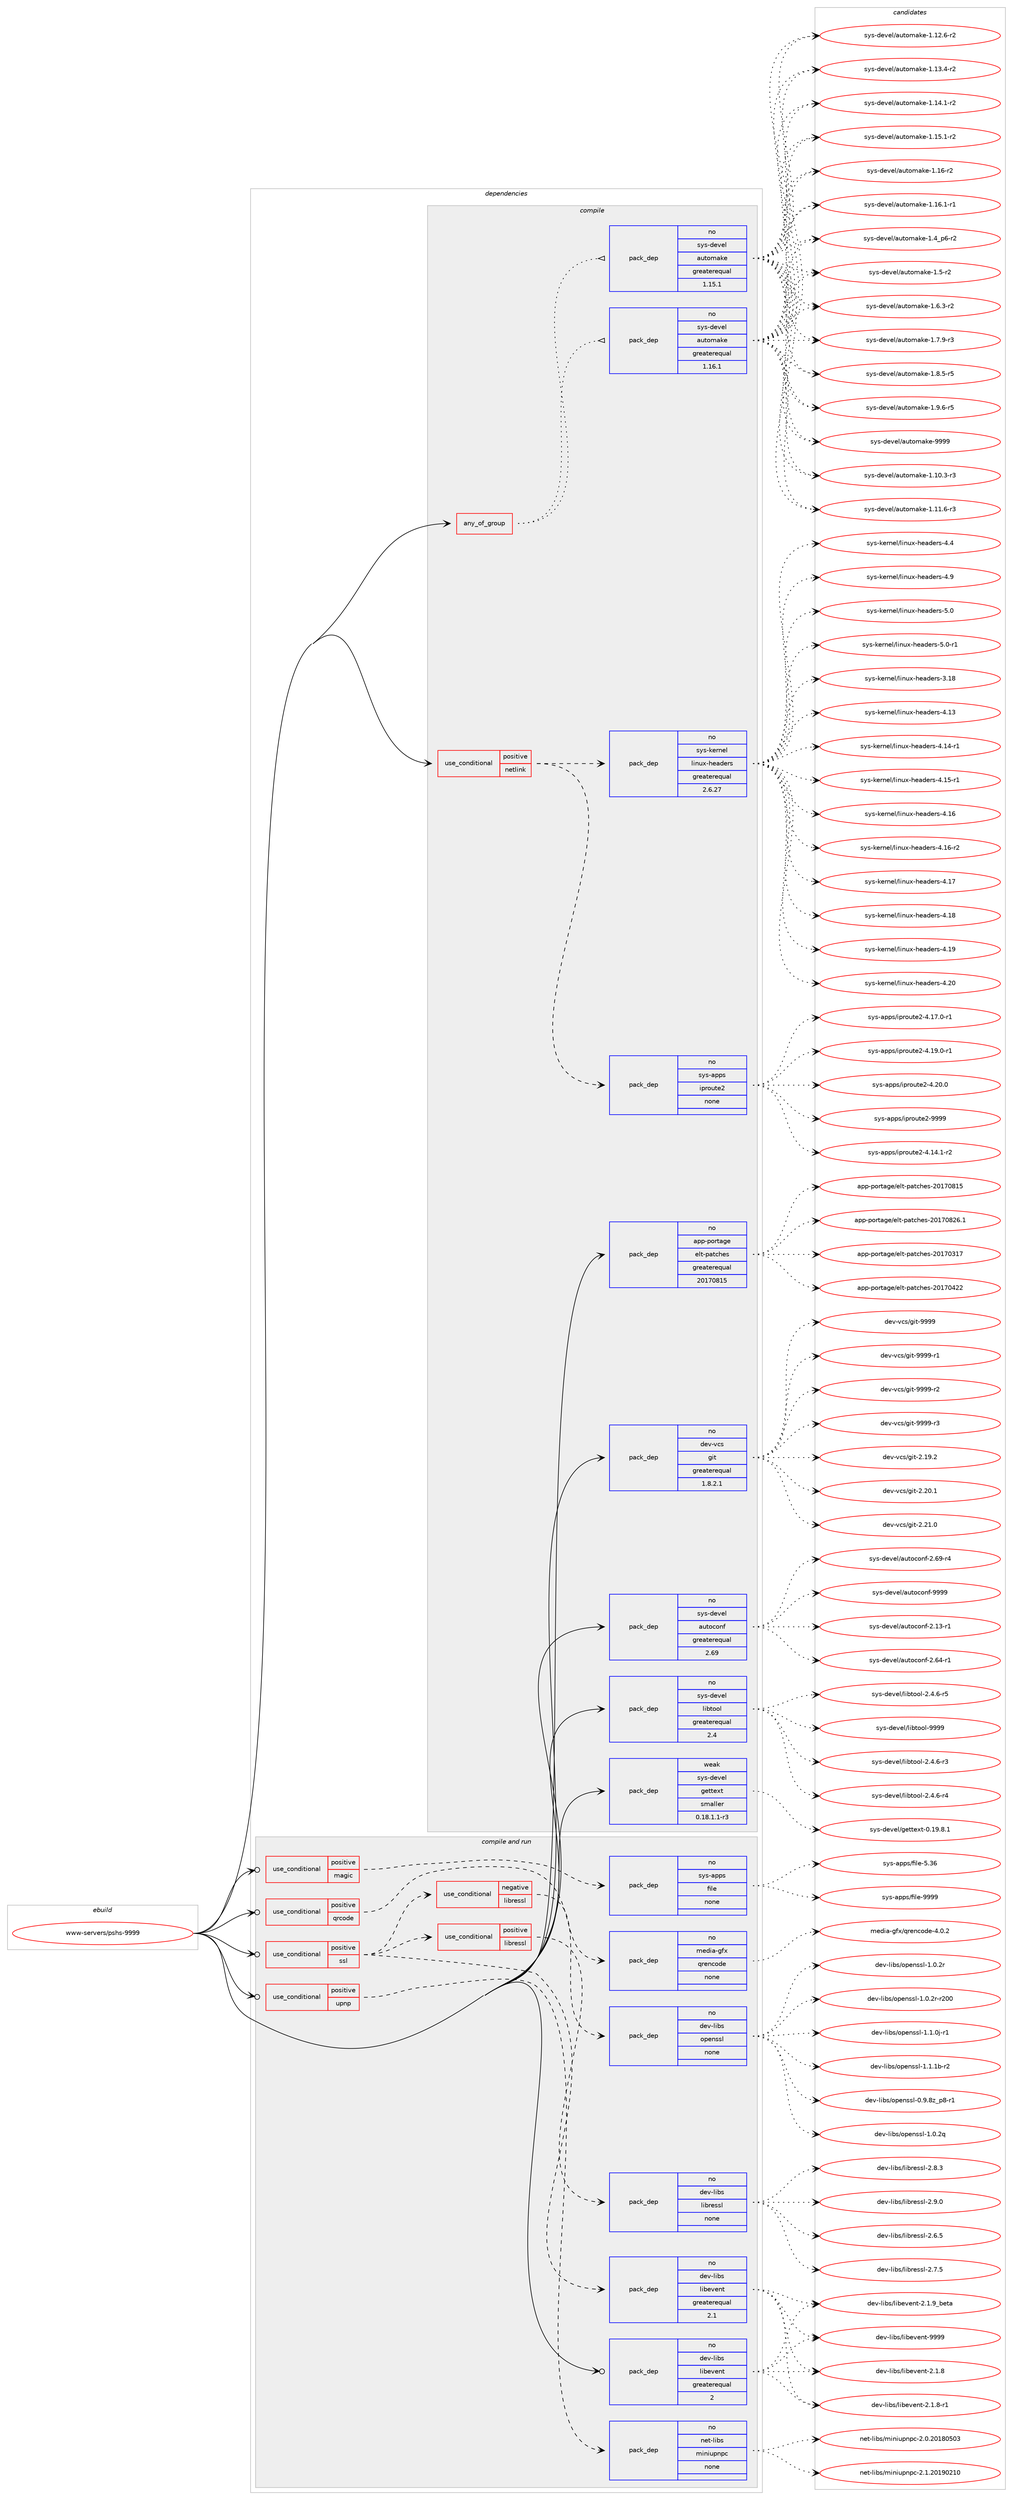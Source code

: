digraph prolog {

# *************
# Graph options
# *************

newrank=true;
concentrate=true;
compound=true;
graph [rankdir=LR,fontname=Helvetica,fontsize=10,ranksep=1.5];#, ranksep=2.5, nodesep=0.2];
edge  [arrowhead=vee];
node  [fontname=Helvetica,fontsize=10];

# **********
# The ebuild
# **********

subgraph cluster_leftcol {
color=gray;
rank=same;
label=<<i>ebuild</i>>;
id [label="www-servers/pshs-9999", color=red, width=4, href="../www-servers/pshs-9999.svg"];
}

# ****************
# The dependencies
# ****************

subgraph cluster_midcol {
color=gray;
label=<<i>dependencies</i>>;
subgraph cluster_compile {
fillcolor="#eeeeee";
style=filled;
label=<<i>compile</i>>;
subgraph any28301 {
dependency1751846 [label=<<TABLE BORDER="0" CELLBORDER="1" CELLSPACING="0" CELLPADDING="4"><TR><TD CELLPADDING="10">any_of_group</TD></TR></TABLE>>, shape=none, color=red];subgraph pack1257781 {
dependency1751847 [label=<<TABLE BORDER="0" CELLBORDER="1" CELLSPACING="0" CELLPADDING="4" WIDTH="220"><TR><TD ROWSPAN="6" CELLPADDING="30">pack_dep</TD></TR><TR><TD WIDTH="110">no</TD></TR><TR><TD>sys-devel</TD></TR><TR><TD>automake</TD></TR><TR><TD>greaterequal</TD></TR><TR><TD>1.16.1</TD></TR></TABLE>>, shape=none, color=blue];
}
dependency1751846:e -> dependency1751847:w [weight=20,style="dotted",arrowhead="oinv"];
subgraph pack1257782 {
dependency1751848 [label=<<TABLE BORDER="0" CELLBORDER="1" CELLSPACING="0" CELLPADDING="4" WIDTH="220"><TR><TD ROWSPAN="6" CELLPADDING="30">pack_dep</TD></TR><TR><TD WIDTH="110">no</TD></TR><TR><TD>sys-devel</TD></TR><TR><TD>automake</TD></TR><TR><TD>greaterequal</TD></TR><TR><TD>1.15.1</TD></TR></TABLE>>, shape=none, color=blue];
}
dependency1751846:e -> dependency1751848:w [weight=20,style="dotted",arrowhead="oinv"];
}
id:e -> dependency1751846:w [weight=20,style="solid",arrowhead="vee"];
subgraph cond464769 {
dependency1751849 [label=<<TABLE BORDER="0" CELLBORDER="1" CELLSPACING="0" CELLPADDING="4"><TR><TD ROWSPAN="3" CELLPADDING="10">use_conditional</TD></TR><TR><TD>positive</TD></TR><TR><TD>netlink</TD></TR></TABLE>>, shape=none, color=red];
subgraph pack1257783 {
dependency1751850 [label=<<TABLE BORDER="0" CELLBORDER="1" CELLSPACING="0" CELLPADDING="4" WIDTH="220"><TR><TD ROWSPAN="6" CELLPADDING="30">pack_dep</TD></TR><TR><TD WIDTH="110">no</TD></TR><TR><TD>sys-apps</TD></TR><TR><TD>iproute2</TD></TR><TR><TD>none</TD></TR><TR><TD></TD></TR></TABLE>>, shape=none, color=blue];
}
dependency1751849:e -> dependency1751850:w [weight=20,style="dashed",arrowhead="vee"];
subgraph pack1257784 {
dependency1751851 [label=<<TABLE BORDER="0" CELLBORDER="1" CELLSPACING="0" CELLPADDING="4" WIDTH="220"><TR><TD ROWSPAN="6" CELLPADDING="30">pack_dep</TD></TR><TR><TD WIDTH="110">no</TD></TR><TR><TD>sys-kernel</TD></TR><TR><TD>linux-headers</TD></TR><TR><TD>greaterequal</TD></TR><TR><TD>2.6.27</TD></TR></TABLE>>, shape=none, color=blue];
}
dependency1751849:e -> dependency1751851:w [weight=20,style="dashed",arrowhead="vee"];
}
id:e -> dependency1751849:w [weight=20,style="solid",arrowhead="vee"];
subgraph pack1257785 {
dependency1751852 [label=<<TABLE BORDER="0" CELLBORDER="1" CELLSPACING="0" CELLPADDING="4" WIDTH="220"><TR><TD ROWSPAN="6" CELLPADDING="30">pack_dep</TD></TR><TR><TD WIDTH="110">no</TD></TR><TR><TD>app-portage</TD></TR><TR><TD>elt-patches</TD></TR><TR><TD>greaterequal</TD></TR><TR><TD>20170815</TD></TR></TABLE>>, shape=none, color=blue];
}
id:e -> dependency1751852:w [weight=20,style="solid",arrowhead="vee"];
subgraph pack1257786 {
dependency1751853 [label=<<TABLE BORDER="0" CELLBORDER="1" CELLSPACING="0" CELLPADDING="4" WIDTH="220"><TR><TD ROWSPAN="6" CELLPADDING="30">pack_dep</TD></TR><TR><TD WIDTH="110">no</TD></TR><TR><TD>dev-vcs</TD></TR><TR><TD>git</TD></TR><TR><TD>greaterequal</TD></TR><TR><TD>1.8.2.1</TD></TR></TABLE>>, shape=none, color=blue];
}
id:e -> dependency1751853:w [weight=20,style="solid",arrowhead="vee"];
subgraph pack1257787 {
dependency1751854 [label=<<TABLE BORDER="0" CELLBORDER="1" CELLSPACING="0" CELLPADDING="4" WIDTH="220"><TR><TD ROWSPAN="6" CELLPADDING="30">pack_dep</TD></TR><TR><TD WIDTH="110">no</TD></TR><TR><TD>sys-devel</TD></TR><TR><TD>autoconf</TD></TR><TR><TD>greaterequal</TD></TR><TR><TD>2.69</TD></TR></TABLE>>, shape=none, color=blue];
}
id:e -> dependency1751854:w [weight=20,style="solid",arrowhead="vee"];
subgraph pack1257788 {
dependency1751855 [label=<<TABLE BORDER="0" CELLBORDER="1" CELLSPACING="0" CELLPADDING="4" WIDTH="220"><TR><TD ROWSPAN="6" CELLPADDING="30">pack_dep</TD></TR><TR><TD WIDTH="110">no</TD></TR><TR><TD>sys-devel</TD></TR><TR><TD>libtool</TD></TR><TR><TD>greaterequal</TD></TR><TR><TD>2.4</TD></TR></TABLE>>, shape=none, color=blue];
}
id:e -> dependency1751855:w [weight=20,style="solid",arrowhead="vee"];
subgraph pack1257789 {
dependency1751856 [label=<<TABLE BORDER="0" CELLBORDER="1" CELLSPACING="0" CELLPADDING="4" WIDTH="220"><TR><TD ROWSPAN="6" CELLPADDING="30">pack_dep</TD></TR><TR><TD WIDTH="110">weak</TD></TR><TR><TD>sys-devel</TD></TR><TR><TD>gettext</TD></TR><TR><TD>smaller</TD></TR><TR><TD>0.18.1.1-r3</TD></TR></TABLE>>, shape=none, color=blue];
}
id:e -> dependency1751856:w [weight=20,style="solid",arrowhead="vee"];
}
subgraph cluster_compileandrun {
fillcolor="#eeeeee";
style=filled;
label=<<i>compile and run</i>>;
subgraph cond464770 {
dependency1751857 [label=<<TABLE BORDER="0" CELLBORDER="1" CELLSPACING="0" CELLPADDING="4"><TR><TD ROWSPAN="3" CELLPADDING="10">use_conditional</TD></TR><TR><TD>positive</TD></TR><TR><TD>magic</TD></TR></TABLE>>, shape=none, color=red];
subgraph pack1257790 {
dependency1751858 [label=<<TABLE BORDER="0" CELLBORDER="1" CELLSPACING="0" CELLPADDING="4" WIDTH="220"><TR><TD ROWSPAN="6" CELLPADDING="30">pack_dep</TD></TR><TR><TD WIDTH="110">no</TD></TR><TR><TD>sys-apps</TD></TR><TR><TD>file</TD></TR><TR><TD>none</TD></TR><TR><TD></TD></TR></TABLE>>, shape=none, color=blue];
}
dependency1751857:e -> dependency1751858:w [weight=20,style="dashed",arrowhead="vee"];
}
id:e -> dependency1751857:w [weight=20,style="solid",arrowhead="odotvee"];
subgraph cond464771 {
dependency1751859 [label=<<TABLE BORDER="0" CELLBORDER="1" CELLSPACING="0" CELLPADDING="4"><TR><TD ROWSPAN="3" CELLPADDING="10">use_conditional</TD></TR><TR><TD>positive</TD></TR><TR><TD>qrcode</TD></TR></TABLE>>, shape=none, color=red];
subgraph pack1257791 {
dependency1751860 [label=<<TABLE BORDER="0" CELLBORDER="1" CELLSPACING="0" CELLPADDING="4" WIDTH="220"><TR><TD ROWSPAN="6" CELLPADDING="30">pack_dep</TD></TR><TR><TD WIDTH="110">no</TD></TR><TR><TD>media-gfx</TD></TR><TR><TD>qrencode</TD></TR><TR><TD>none</TD></TR><TR><TD></TD></TR></TABLE>>, shape=none, color=blue];
}
dependency1751859:e -> dependency1751860:w [weight=20,style="dashed",arrowhead="vee"];
}
id:e -> dependency1751859:w [weight=20,style="solid",arrowhead="odotvee"];
subgraph cond464772 {
dependency1751861 [label=<<TABLE BORDER="0" CELLBORDER="1" CELLSPACING="0" CELLPADDING="4"><TR><TD ROWSPAN="3" CELLPADDING="10">use_conditional</TD></TR><TR><TD>positive</TD></TR><TR><TD>ssl</TD></TR></TABLE>>, shape=none, color=red];
subgraph pack1257792 {
dependency1751862 [label=<<TABLE BORDER="0" CELLBORDER="1" CELLSPACING="0" CELLPADDING="4" WIDTH="220"><TR><TD ROWSPAN="6" CELLPADDING="30">pack_dep</TD></TR><TR><TD WIDTH="110">no</TD></TR><TR><TD>dev-libs</TD></TR><TR><TD>libevent</TD></TR><TR><TD>greaterequal</TD></TR><TR><TD>2.1</TD></TR></TABLE>>, shape=none, color=blue];
}
dependency1751861:e -> dependency1751862:w [weight=20,style="dashed",arrowhead="vee"];
subgraph cond464773 {
dependency1751863 [label=<<TABLE BORDER="0" CELLBORDER="1" CELLSPACING="0" CELLPADDING="4"><TR><TD ROWSPAN="3" CELLPADDING="10">use_conditional</TD></TR><TR><TD>negative</TD></TR><TR><TD>libressl</TD></TR></TABLE>>, shape=none, color=red];
subgraph pack1257793 {
dependency1751864 [label=<<TABLE BORDER="0" CELLBORDER="1" CELLSPACING="0" CELLPADDING="4" WIDTH="220"><TR><TD ROWSPAN="6" CELLPADDING="30">pack_dep</TD></TR><TR><TD WIDTH="110">no</TD></TR><TR><TD>dev-libs</TD></TR><TR><TD>openssl</TD></TR><TR><TD>none</TD></TR><TR><TD></TD></TR></TABLE>>, shape=none, color=blue];
}
dependency1751863:e -> dependency1751864:w [weight=20,style="dashed",arrowhead="vee"];
}
dependency1751861:e -> dependency1751863:w [weight=20,style="dashed",arrowhead="vee"];
subgraph cond464774 {
dependency1751865 [label=<<TABLE BORDER="0" CELLBORDER="1" CELLSPACING="0" CELLPADDING="4"><TR><TD ROWSPAN="3" CELLPADDING="10">use_conditional</TD></TR><TR><TD>positive</TD></TR><TR><TD>libressl</TD></TR></TABLE>>, shape=none, color=red];
subgraph pack1257794 {
dependency1751866 [label=<<TABLE BORDER="0" CELLBORDER="1" CELLSPACING="0" CELLPADDING="4" WIDTH="220"><TR><TD ROWSPAN="6" CELLPADDING="30">pack_dep</TD></TR><TR><TD WIDTH="110">no</TD></TR><TR><TD>dev-libs</TD></TR><TR><TD>libressl</TD></TR><TR><TD>none</TD></TR><TR><TD></TD></TR></TABLE>>, shape=none, color=blue];
}
dependency1751865:e -> dependency1751866:w [weight=20,style="dashed",arrowhead="vee"];
}
dependency1751861:e -> dependency1751865:w [weight=20,style="dashed",arrowhead="vee"];
}
id:e -> dependency1751861:w [weight=20,style="solid",arrowhead="odotvee"];
subgraph cond464775 {
dependency1751867 [label=<<TABLE BORDER="0" CELLBORDER="1" CELLSPACING="0" CELLPADDING="4"><TR><TD ROWSPAN="3" CELLPADDING="10">use_conditional</TD></TR><TR><TD>positive</TD></TR><TR><TD>upnp</TD></TR></TABLE>>, shape=none, color=red];
subgraph pack1257795 {
dependency1751868 [label=<<TABLE BORDER="0" CELLBORDER="1" CELLSPACING="0" CELLPADDING="4" WIDTH="220"><TR><TD ROWSPAN="6" CELLPADDING="30">pack_dep</TD></TR><TR><TD WIDTH="110">no</TD></TR><TR><TD>net-libs</TD></TR><TR><TD>miniupnpc</TD></TR><TR><TD>none</TD></TR><TR><TD></TD></TR></TABLE>>, shape=none, color=blue];
}
dependency1751867:e -> dependency1751868:w [weight=20,style="dashed",arrowhead="vee"];
}
id:e -> dependency1751867:w [weight=20,style="solid",arrowhead="odotvee"];
subgraph pack1257796 {
dependency1751869 [label=<<TABLE BORDER="0" CELLBORDER="1" CELLSPACING="0" CELLPADDING="4" WIDTH="220"><TR><TD ROWSPAN="6" CELLPADDING="30">pack_dep</TD></TR><TR><TD WIDTH="110">no</TD></TR><TR><TD>dev-libs</TD></TR><TR><TD>libevent</TD></TR><TR><TD>greaterequal</TD></TR><TR><TD>2</TD></TR></TABLE>>, shape=none, color=blue];
}
id:e -> dependency1751869:w [weight=20,style="solid",arrowhead="odotvee"];
}
subgraph cluster_run {
fillcolor="#eeeeee";
style=filled;
label=<<i>run</i>>;
}
}

# **************
# The candidates
# **************

subgraph cluster_choices {
rank=same;
color=gray;
label=<<i>candidates</i>>;

subgraph choice1257781 {
color=black;
nodesep=1;
choice11512111545100101118101108479711711611110997107101454946494846514511451 [label="sys-devel/automake-1.10.3-r3", color=red, width=4,href="../sys-devel/automake-1.10.3-r3.svg"];
choice11512111545100101118101108479711711611110997107101454946494946544511451 [label="sys-devel/automake-1.11.6-r3", color=red, width=4,href="../sys-devel/automake-1.11.6-r3.svg"];
choice11512111545100101118101108479711711611110997107101454946495046544511450 [label="sys-devel/automake-1.12.6-r2", color=red, width=4,href="../sys-devel/automake-1.12.6-r2.svg"];
choice11512111545100101118101108479711711611110997107101454946495146524511450 [label="sys-devel/automake-1.13.4-r2", color=red, width=4,href="../sys-devel/automake-1.13.4-r2.svg"];
choice11512111545100101118101108479711711611110997107101454946495246494511450 [label="sys-devel/automake-1.14.1-r2", color=red, width=4,href="../sys-devel/automake-1.14.1-r2.svg"];
choice11512111545100101118101108479711711611110997107101454946495346494511450 [label="sys-devel/automake-1.15.1-r2", color=red, width=4,href="../sys-devel/automake-1.15.1-r2.svg"];
choice1151211154510010111810110847971171161111099710710145494649544511450 [label="sys-devel/automake-1.16-r2", color=red, width=4,href="../sys-devel/automake-1.16-r2.svg"];
choice11512111545100101118101108479711711611110997107101454946495446494511449 [label="sys-devel/automake-1.16.1-r1", color=red, width=4,href="../sys-devel/automake-1.16.1-r1.svg"];
choice115121115451001011181011084797117116111109971071014549465295112544511450 [label="sys-devel/automake-1.4_p6-r2", color=red, width=4,href="../sys-devel/automake-1.4_p6-r2.svg"];
choice11512111545100101118101108479711711611110997107101454946534511450 [label="sys-devel/automake-1.5-r2", color=red, width=4,href="../sys-devel/automake-1.5-r2.svg"];
choice115121115451001011181011084797117116111109971071014549465446514511450 [label="sys-devel/automake-1.6.3-r2", color=red, width=4,href="../sys-devel/automake-1.6.3-r2.svg"];
choice115121115451001011181011084797117116111109971071014549465546574511451 [label="sys-devel/automake-1.7.9-r3", color=red, width=4,href="../sys-devel/automake-1.7.9-r3.svg"];
choice115121115451001011181011084797117116111109971071014549465646534511453 [label="sys-devel/automake-1.8.5-r5", color=red, width=4,href="../sys-devel/automake-1.8.5-r5.svg"];
choice115121115451001011181011084797117116111109971071014549465746544511453 [label="sys-devel/automake-1.9.6-r5", color=red, width=4,href="../sys-devel/automake-1.9.6-r5.svg"];
choice115121115451001011181011084797117116111109971071014557575757 [label="sys-devel/automake-9999", color=red, width=4,href="../sys-devel/automake-9999.svg"];
dependency1751847:e -> choice11512111545100101118101108479711711611110997107101454946494846514511451:w [style=dotted,weight="100"];
dependency1751847:e -> choice11512111545100101118101108479711711611110997107101454946494946544511451:w [style=dotted,weight="100"];
dependency1751847:e -> choice11512111545100101118101108479711711611110997107101454946495046544511450:w [style=dotted,weight="100"];
dependency1751847:e -> choice11512111545100101118101108479711711611110997107101454946495146524511450:w [style=dotted,weight="100"];
dependency1751847:e -> choice11512111545100101118101108479711711611110997107101454946495246494511450:w [style=dotted,weight="100"];
dependency1751847:e -> choice11512111545100101118101108479711711611110997107101454946495346494511450:w [style=dotted,weight="100"];
dependency1751847:e -> choice1151211154510010111810110847971171161111099710710145494649544511450:w [style=dotted,weight="100"];
dependency1751847:e -> choice11512111545100101118101108479711711611110997107101454946495446494511449:w [style=dotted,weight="100"];
dependency1751847:e -> choice115121115451001011181011084797117116111109971071014549465295112544511450:w [style=dotted,weight="100"];
dependency1751847:e -> choice11512111545100101118101108479711711611110997107101454946534511450:w [style=dotted,weight="100"];
dependency1751847:e -> choice115121115451001011181011084797117116111109971071014549465446514511450:w [style=dotted,weight="100"];
dependency1751847:e -> choice115121115451001011181011084797117116111109971071014549465546574511451:w [style=dotted,weight="100"];
dependency1751847:e -> choice115121115451001011181011084797117116111109971071014549465646534511453:w [style=dotted,weight="100"];
dependency1751847:e -> choice115121115451001011181011084797117116111109971071014549465746544511453:w [style=dotted,weight="100"];
dependency1751847:e -> choice115121115451001011181011084797117116111109971071014557575757:w [style=dotted,weight="100"];
}
subgraph choice1257782 {
color=black;
nodesep=1;
choice11512111545100101118101108479711711611110997107101454946494846514511451 [label="sys-devel/automake-1.10.3-r3", color=red, width=4,href="../sys-devel/automake-1.10.3-r3.svg"];
choice11512111545100101118101108479711711611110997107101454946494946544511451 [label="sys-devel/automake-1.11.6-r3", color=red, width=4,href="../sys-devel/automake-1.11.6-r3.svg"];
choice11512111545100101118101108479711711611110997107101454946495046544511450 [label="sys-devel/automake-1.12.6-r2", color=red, width=4,href="../sys-devel/automake-1.12.6-r2.svg"];
choice11512111545100101118101108479711711611110997107101454946495146524511450 [label="sys-devel/automake-1.13.4-r2", color=red, width=4,href="../sys-devel/automake-1.13.4-r2.svg"];
choice11512111545100101118101108479711711611110997107101454946495246494511450 [label="sys-devel/automake-1.14.1-r2", color=red, width=4,href="../sys-devel/automake-1.14.1-r2.svg"];
choice11512111545100101118101108479711711611110997107101454946495346494511450 [label="sys-devel/automake-1.15.1-r2", color=red, width=4,href="../sys-devel/automake-1.15.1-r2.svg"];
choice1151211154510010111810110847971171161111099710710145494649544511450 [label="sys-devel/automake-1.16-r2", color=red, width=4,href="../sys-devel/automake-1.16-r2.svg"];
choice11512111545100101118101108479711711611110997107101454946495446494511449 [label="sys-devel/automake-1.16.1-r1", color=red, width=4,href="../sys-devel/automake-1.16.1-r1.svg"];
choice115121115451001011181011084797117116111109971071014549465295112544511450 [label="sys-devel/automake-1.4_p6-r2", color=red, width=4,href="../sys-devel/automake-1.4_p6-r2.svg"];
choice11512111545100101118101108479711711611110997107101454946534511450 [label="sys-devel/automake-1.5-r2", color=red, width=4,href="../sys-devel/automake-1.5-r2.svg"];
choice115121115451001011181011084797117116111109971071014549465446514511450 [label="sys-devel/automake-1.6.3-r2", color=red, width=4,href="../sys-devel/automake-1.6.3-r2.svg"];
choice115121115451001011181011084797117116111109971071014549465546574511451 [label="sys-devel/automake-1.7.9-r3", color=red, width=4,href="../sys-devel/automake-1.7.9-r3.svg"];
choice115121115451001011181011084797117116111109971071014549465646534511453 [label="sys-devel/automake-1.8.5-r5", color=red, width=4,href="../sys-devel/automake-1.8.5-r5.svg"];
choice115121115451001011181011084797117116111109971071014549465746544511453 [label="sys-devel/automake-1.9.6-r5", color=red, width=4,href="../sys-devel/automake-1.9.6-r5.svg"];
choice115121115451001011181011084797117116111109971071014557575757 [label="sys-devel/automake-9999", color=red, width=4,href="../sys-devel/automake-9999.svg"];
dependency1751848:e -> choice11512111545100101118101108479711711611110997107101454946494846514511451:w [style=dotted,weight="100"];
dependency1751848:e -> choice11512111545100101118101108479711711611110997107101454946494946544511451:w [style=dotted,weight="100"];
dependency1751848:e -> choice11512111545100101118101108479711711611110997107101454946495046544511450:w [style=dotted,weight="100"];
dependency1751848:e -> choice11512111545100101118101108479711711611110997107101454946495146524511450:w [style=dotted,weight="100"];
dependency1751848:e -> choice11512111545100101118101108479711711611110997107101454946495246494511450:w [style=dotted,weight="100"];
dependency1751848:e -> choice11512111545100101118101108479711711611110997107101454946495346494511450:w [style=dotted,weight="100"];
dependency1751848:e -> choice1151211154510010111810110847971171161111099710710145494649544511450:w [style=dotted,weight="100"];
dependency1751848:e -> choice11512111545100101118101108479711711611110997107101454946495446494511449:w [style=dotted,weight="100"];
dependency1751848:e -> choice115121115451001011181011084797117116111109971071014549465295112544511450:w [style=dotted,weight="100"];
dependency1751848:e -> choice11512111545100101118101108479711711611110997107101454946534511450:w [style=dotted,weight="100"];
dependency1751848:e -> choice115121115451001011181011084797117116111109971071014549465446514511450:w [style=dotted,weight="100"];
dependency1751848:e -> choice115121115451001011181011084797117116111109971071014549465546574511451:w [style=dotted,weight="100"];
dependency1751848:e -> choice115121115451001011181011084797117116111109971071014549465646534511453:w [style=dotted,weight="100"];
dependency1751848:e -> choice115121115451001011181011084797117116111109971071014549465746544511453:w [style=dotted,weight="100"];
dependency1751848:e -> choice115121115451001011181011084797117116111109971071014557575757:w [style=dotted,weight="100"];
}
subgraph choice1257783 {
color=black;
nodesep=1;
choice11512111545971121121154710511211411111711610150455246495246494511450 [label="sys-apps/iproute2-4.14.1-r2", color=red, width=4,href="../sys-apps/iproute2-4.14.1-r2.svg"];
choice11512111545971121121154710511211411111711610150455246495546484511449 [label="sys-apps/iproute2-4.17.0-r1", color=red, width=4,href="../sys-apps/iproute2-4.17.0-r1.svg"];
choice11512111545971121121154710511211411111711610150455246495746484511449 [label="sys-apps/iproute2-4.19.0-r1", color=red, width=4,href="../sys-apps/iproute2-4.19.0-r1.svg"];
choice1151211154597112112115471051121141111171161015045524650484648 [label="sys-apps/iproute2-4.20.0", color=red, width=4,href="../sys-apps/iproute2-4.20.0.svg"];
choice115121115459711211211547105112114111117116101504557575757 [label="sys-apps/iproute2-9999", color=red, width=4,href="../sys-apps/iproute2-9999.svg"];
dependency1751850:e -> choice11512111545971121121154710511211411111711610150455246495246494511450:w [style=dotted,weight="100"];
dependency1751850:e -> choice11512111545971121121154710511211411111711610150455246495546484511449:w [style=dotted,weight="100"];
dependency1751850:e -> choice11512111545971121121154710511211411111711610150455246495746484511449:w [style=dotted,weight="100"];
dependency1751850:e -> choice1151211154597112112115471051121141111171161015045524650484648:w [style=dotted,weight="100"];
dependency1751850:e -> choice115121115459711211211547105112114111117116101504557575757:w [style=dotted,weight="100"];
}
subgraph choice1257784 {
color=black;
nodesep=1;
choice115121115451071011141101011084710810511011712045104101971001011141154551464956 [label="sys-kernel/linux-headers-3.18", color=red, width=4,href="../sys-kernel/linux-headers-3.18.svg"];
choice115121115451071011141101011084710810511011712045104101971001011141154552464951 [label="sys-kernel/linux-headers-4.13", color=red, width=4,href="../sys-kernel/linux-headers-4.13.svg"];
choice1151211154510710111411010110847108105110117120451041019710010111411545524649524511449 [label="sys-kernel/linux-headers-4.14-r1", color=red, width=4,href="../sys-kernel/linux-headers-4.14-r1.svg"];
choice1151211154510710111411010110847108105110117120451041019710010111411545524649534511449 [label="sys-kernel/linux-headers-4.15-r1", color=red, width=4,href="../sys-kernel/linux-headers-4.15-r1.svg"];
choice115121115451071011141101011084710810511011712045104101971001011141154552464954 [label="sys-kernel/linux-headers-4.16", color=red, width=4,href="../sys-kernel/linux-headers-4.16.svg"];
choice1151211154510710111411010110847108105110117120451041019710010111411545524649544511450 [label="sys-kernel/linux-headers-4.16-r2", color=red, width=4,href="../sys-kernel/linux-headers-4.16-r2.svg"];
choice115121115451071011141101011084710810511011712045104101971001011141154552464955 [label="sys-kernel/linux-headers-4.17", color=red, width=4,href="../sys-kernel/linux-headers-4.17.svg"];
choice115121115451071011141101011084710810511011712045104101971001011141154552464956 [label="sys-kernel/linux-headers-4.18", color=red, width=4,href="../sys-kernel/linux-headers-4.18.svg"];
choice115121115451071011141101011084710810511011712045104101971001011141154552464957 [label="sys-kernel/linux-headers-4.19", color=red, width=4,href="../sys-kernel/linux-headers-4.19.svg"];
choice115121115451071011141101011084710810511011712045104101971001011141154552465048 [label="sys-kernel/linux-headers-4.20", color=red, width=4,href="../sys-kernel/linux-headers-4.20.svg"];
choice1151211154510710111411010110847108105110117120451041019710010111411545524652 [label="sys-kernel/linux-headers-4.4", color=red, width=4,href="../sys-kernel/linux-headers-4.4.svg"];
choice1151211154510710111411010110847108105110117120451041019710010111411545524657 [label="sys-kernel/linux-headers-4.9", color=red, width=4,href="../sys-kernel/linux-headers-4.9.svg"];
choice1151211154510710111411010110847108105110117120451041019710010111411545534648 [label="sys-kernel/linux-headers-5.0", color=red, width=4,href="../sys-kernel/linux-headers-5.0.svg"];
choice11512111545107101114110101108471081051101171204510410197100101114115455346484511449 [label="sys-kernel/linux-headers-5.0-r1", color=red, width=4,href="../sys-kernel/linux-headers-5.0-r1.svg"];
dependency1751851:e -> choice115121115451071011141101011084710810511011712045104101971001011141154551464956:w [style=dotted,weight="100"];
dependency1751851:e -> choice115121115451071011141101011084710810511011712045104101971001011141154552464951:w [style=dotted,weight="100"];
dependency1751851:e -> choice1151211154510710111411010110847108105110117120451041019710010111411545524649524511449:w [style=dotted,weight="100"];
dependency1751851:e -> choice1151211154510710111411010110847108105110117120451041019710010111411545524649534511449:w [style=dotted,weight="100"];
dependency1751851:e -> choice115121115451071011141101011084710810511011712045104101971001011141154552464954:w [style=dotted,weight="100"];
dependency1751851:e -> choice1151211154510710111411010110847108105110117120451041019710010111411545524649544511450:w [style=dotted,weight="100"];
dependency1751851:e -> choice115121115451071011141101011084710810511011712045104101971001011141154552464955:w [style=dotted,weight="100"];
dependency1751851:e -> choice115121115451071011141101011084710810511011712045104101971001011141154552464956:w [style=dotted,weight="100"];
dependency1751851:e -> choice115121115451071011141101011084710810511011712045104101971001011141154552464957:w [style=dotted,weight="100"];
dependency1751851:e -> choice115121115451071011141101011084710810511011712045104101971001011141154552465048:w [style=dotted,weight="100"];
dependency1751851:e -> choice1151211154510710111411010110847108105110117120451041019710010111411545524652:w [style=dotted,weight="100"];
dependency1751851:e -> choice1151211154510710111411010110847108105110117120451041019710010111411545524657:w [style=dotted,weight="100"];
dependency1751851:e -> choice1151211154510710111411010110847108105110117120451041019710010111411545534648:w [style=dotted,weight="100"];
dependency1751851:e -> choice11512111545107101114110101108471081051101171204510410197100101114115455346484511449:w [style=dotted,weight="100"];
}
subgraph choice1257785 {
color=black;
nodesep=1;
choice97112112451121111141169710310147101108116451129711699104101115455048495548514955 [label="app-portage/elt-patches-20170317", color=red, width=4,href="../app-portage/elt-patches-20170317.svg"];
choice97112112451121111141169710310147101108116451129711699104101115455048495548525050 [label="app-portage/elt-patches-20170422", color=red, width=4,href="../app-portage/elt-patches-20170422.svg"];
choice97112112451121111141169710310147101108116451129711699104101115455048495548564953 [label="app-portage/elt-patches-20170815", color=red, width=4,href="../app-portage/elt-patches-20170815.svg"];
choice971121124511211111411697103101471011081164511297116991041011154550484955485650544649 [label="app-portage/elt-patches-20170826.1", color=red, width=4,href="../app-portage/elt-patches-20170826.1.svg"];
dependency1751852:e -> choice97112112451121111141169710310147101108116451129711699104101115455048495548514955:w [style=dotted,weight="100"];
dependency1751852:e -> choice97112112451121111141169710310147101108116451129711699104101115455048495548525050:w [style=dotted,weight="100"];
dependency1751852:e -> choice97112112451121111141169710310147101108116451129711699104101115455048495548564953:w [style=dotted,weight="100"];
dependency1751852:e -> choice971121124511211111411697103101471011081164511297116991041011154550484955485650544649:w [style=dotted,weight="100"];
}
subgraph choice1257786 {
color=black;
nodesep=1;
choice10010111845118991154710310511645504649574650 [label="dev-vcs/git-2.19.2", color=red, width=4,href="../dev-vcs/git-2.19.2.svg"];
choice10010111845118991154710310511645504650484649 [label="dev-vcs/git-2.20.1", color=red, width=4,href="../dev-vcs/git-2.20.1.svg"];
choice10010111845118991154710310511645504650494648 [label="dev-vcs/git-2.21.0", color=red, width=4,href="../dev-vcs/git-2.21.0.svg"];
choice1001011184511899115471031051164557575757 [label="dev-vcs/git-9999", color=red, width=4,href="../dev-vcs/git-9999.svg"];
choice10010111845118991154710310511645575757574511449 [label="dev-vcs/git-9999-r1", color=red, width=4,href="../dev-vcs/git-9999-r1.svg"];
choice10010111845118991154710310511645575757574511450 [label="dev-vcs/git-9999-r2", color=red, width=4,href="../dev-vcs/git-9999-r2.svg"];
choice10010111845118991154710310511645575757574511451 [label="dev-vcs/git-9999-r3", color=red, width=4,href="../dev-vcs/git-9999-r3.svg"];
dependency1751853:e -> choice10010111845118991154710310511645504649574650:w [style=dotted,weight="100"];
dependency1751853:e -> choice10010111845118991154710310511645504650484649:w [style=dotted,weight="100"];
dependency1751853:e -> choice10010111845118991154710310511645504650494648:w [style=dotted,weight="100"];
dependency1751853:e -> choice1001011184511899115471031051164557575757:w [style=dotted,weight="100"];
dependency1751853:e -> choice10010111845118991154710310511645575757574511449:w [style=dotted,weight="100"];
dependency1751853:e -> choice10010111845118991154710310511645575757574511450:w [style=dotted,weight="100"];
dependency1751853:e -> choice10010111845118991154710310511645575757574511451:w [style=dotted,weight="100"];
}
subgraph choice1257787 {
color=black;
nodesep=1;
choice1151211154510010111810110847971171161119911111010245504649514511449 [label="sys-devel/autoconf-2.13-r1", color=red, width=4,href="../sys-devel/autoconf-2.13-r1.svg"];
choice1151211154510010111810110847971171161119911111010245504654524511449 [label="sys-devel/autoconf-2.64-r1", color=red, width=4,href="../sys-devel/autoconf-2.64-r1.svg"];
choice1151211154510010111810110847971171161119911111010245504654574511452 [label="sys-devel/autoconf-2.69-r4", color=red, width=4,href="../sys-devel/autoconf-2.69-r4.svg"];
choice115121115451001011181011084797117116111991111101024557575757 [label="sys-devel/autoconf-9999", color=red, width=4,href="../sys-devel/autoconf-9999.svg"];
dependency1751854:e -> choice1151211154510010111810110847971171161119911111010245504649514511449:w [style=dotted,weight="100"];
dependency1751854:e -> choice1151211154510010111810110847971171161119911111010245504654524511449:w [style=dotted,weight="100"];
dependency1751854:e -> choice1151211154510010111810110847971171161119911111010245504654574511452:w [style=dotted,weight="100"];
dependency1751854:e -> choice115121115451001011181011084797117116111991111101024557575757:w [style=dotted,weight="100"];
}
subgraph choice1257788 {
color=black;
nodesep=1;
choice1151211154510010111810110847108105981161111111084550465246544511451 [label="sys-devel/libtool-2.4.6-r3", color=red, width=4,href="../sys-devel/libtool-2.4.6-r3.svg"];
choice1151211154510010111810110847108105981161111111084550465246544511452 [label="sys-devel/libtool-2.4.6-r4", color=red, width=4,href="../sys-devel/libtool-2.4.6-r4.svg"];
choice1151211154510010111810110847108105981161111111084550465246544511453 [label="sys-devel/libtool-2.4.6-r5", color=red, width=4,href="../sys-devel/libtool-2.4.6-r5.svg"];
choice1151211154510010111810110847108105981161111111084557575757 [label="sys-devel/libtool-9999", color=red, width=4,href="../sys-devel/libtool-9999.svg"];
dependency1751855:e -> choice1151211154510010111810110847108105981161111111084550465246544511451:w [style=dotted,weight="100"];
dependency1751855:e -> choice1151211154510010111810110847108105981161111111084550465246544511452:w [style=dotted,weight="100"];
dependency1751855:e -> choice1151211154510010111810110847108105981161111111084550465246544511453:w [style=dotted,weight="100"];
dependency1751855:e -> choice1151211154510010111810110847108105981161111111084557575757:w [style=dotted,weight="100"];
}
subgraph choice1257789 {
color=black;
nodesep=1;
choice1151211154510010111810110847103101116116101120116454846495746564649 [label="sys-devel/gettext-0.19.8.1", color=red, width=4,href="../sys-devel/gettext-0.19.8.1.svg"];
dependency1751856:e -> choice1151211154510010111810110847103101116116101120116454846495746564649:w [style=dotted,weight="100"];
}
subgraph choice1257790 {
color=black;
nodesep=1;
choice1151211154597112112115471021051081014553465154 [label="sys-apps/file-5.36", color=red, width=4,href="../sys-apps/file-5.36.svg"];
choice1151211154597112112115471021051081014557575757 [label="sys-apps/file-9999", color=red, width=4,href="../sys-apps/file-9999.svg"];
dependency1751858:e -> choice1151211154597112112115471021051081014553465154:w [style=dotted,weight="100"];
dependency1751858:e -> choice1151211154597112112115471021051081014557575757:w [style=dotted,weight="100"];
}
subgraph choice1257791 {
color=black;
nodesep=1;
choice10910110010597451031021204711311410111099111100101455246484650 [label="media-gfx/qrencode-4.0.2", color=red, width=4,href="../media-gfx/qrencode-4.0.2.svg"];
dependency1751860:e -> choice10910110010597451031021204711311410111099111100101455246484650:w [style=dotted,weight="100"];
}
subgraph choice1257792 {
color=black;
nodesep=1;
choice10010111845108105981154710810598101118101110116455046494656 [label="dev-libs/libevent-2.1.8", color=red, width=4,href="../dev-libs/libevent-2.1.8.svg"];
choice100101118451081059811547108105981011181011101164550464946564511449 [label="dev-libs/libevent-2.1.8-r1", color=red, width=4,href="../dev-libs/libevent-2.1.8-r1.svg"];
choice10010111845108105981154710810598101118101110116455046494657959810111697 [label="dev-libs/libevent-2.1.9_beta", color=red, width=4,href="../dev-libs/libevent-2.1.9_beta.svg"];
choice100101118451081059811547108105981011181011101164557575757 [label="dev-libs/libevent-9999", color=red, width=4,href="../dev-libs/libevent-9999.svg"];
dependency1751862:e -> choice10010111845108105981154710810598101118101110116455046494656:w [style=dotted,weight="100"];
dependency1751862:e -> choice100101118451081059811547108105981011181011101164550464946564511449:w [style=dotted,weight="100"];
dependency1751862:e -> choice10010111845108105981154710810598101118101110116455046494657959810111697:w [style=dotted,weight="100"];
dependency1751862:e -> choice100101118451081059811547108105981011181011101164557575757:w [style=dotted,weight="100"];
}
subgraph choice1257793 {
color=black;
nodesep=1;
choice10010111845108105981154711111210111011511510845484657465612295112564511449 [label="dev-libs/openssl-0.9.8z_p8-r1", color=red, width=4,href="../dev-libs/openssl-0.9.8z_p8-r1.svg"];
choice100101118451081059811547111112101110115115108454946484650113 [label="dev-libs/openssl-1.0.2q", color=red, width=4,href="../dev-libs/openssl-1.0.2q.svg"];
choice100101118451081059811547111112101110115115108454946484650114 [label="dev-libs/openssl-1.0.2r", color=red, width=4,href="../dev-libs/openssl-1.0.2r.svg"];
choice10010111845108105981154711111210111011511510845494648465011445114504848 [label="dev-libs/openssl-1.0.2r-r200", color=red, width=4,href="../dev-libs/openssl-1.0.2r-r200.svg"];
choice1001011184510810598115471111121011101151151084549464946481064511449 [label="dev-libs/openssl-1.1.0j-r1", color=red, width=4,href="../dev-libs/openssl-1.1.0j-r1.svg"];
choice100101118451081059811547111112101110115115108454946494649984511450 [label="dev-libs/openssl-1.1.1b-r2", color=red, width=4,href="../dev-libs/openssl-1.1.1b-r2.svg"];
dependency1751864:e -> choice10010111845108105981154711111210111011511510845484657465612295112564511449:w [style=dotted,weight="100"];
dependency1751864:e -> choice100101118451081059811547111112101110115115108454946484650113:w [style=dotted,weight="100"];
dependency1751864:e -> choice100101118451081059811547111112101110115115108454946484650114:w [style=dotted,weight="100"];
dependency1751864:e -> choice10010111845108105981154711111210111011511510845494648465011445114504848:w [style=dotted,weight="100"];
dependency1751864:e -> choice1001011184510810598115471111121011101151151084549464946481064511449:w [style=dotted,weight="100"];
dependency1751864:e -> choice100101118451081059811547111112101110115115108454946494649984511450:w [style=dotted,weight="100"];
}
subgraph choice1257794 {
color=black;
nodesep=1;
choice10010111845108105981154710810598114101115115108455046544653 [label="dev-libs/libressl-2.6.5", color=red, width=4,href="../dev-libs/libressl-2.6.5.svg"];
choice10010111845108105981154710810598114101115115108455046554653 [label="dev-libs/libressl-2.7.5", color=red, width=4,href="../dev-libs/libressl-2.7.5.svg"];
choice10010111845108105981154710810598114101115115108455046564651 [label="dev-libs/libressl-2.8.3", color=red, width=4,href="../dev-libs/libressl-2.8.3.svg"];
choice10010111845108105981154710810598114101115115108455046574648 [label="dev-libs/libressl-2.9.0", color=red, width=4,href="../dev-libs/libressl-2.9.0.svg"];
dependency1751866:e -> choice10010111845108105981154710810598114101115115108455046544653:w [style=dotted,weight="100"];
dependency1751866:e -> choice10010111845108105981154710810598114101115115108455046554653:w [style=dotted,weight="100"];
dependency1751866:e -> choice10010111845108105981154710810598114101115115108455046564651:w [style=dotted,weight="100"];
dependency1751866:e -> choice10010111845108105981154710810598114101115115108455046574648:w [style=dotted,weight="100"];
}
subgraph choice1257795 {
color=black;
nodesep=1;
choice1101011164510810598115471091051101051171121101129945504648465048495648534851 [label="net-libs/miniupnpc-2.0.20180503", color=red, width=4,href="../net-libs/miniupnpc-2.0.20180503.svg"];
choice1101011164510810598115471091051101051171121101129945504649465048495748504948 [label="net-libs/miniupnpc-2.1.20190210", color=red, width=4,href="../net-libs/miniupnpc-2.1.20190210.svg"];
dependency1751868:e -> choice1101011164510810598115471091051101051171121101129945504648465048495648534851:w [style=dotted,weight="100"];
dependency1751868:e -> choice1101011164510810598115471091051101051171121101129945504649465048495748504948:w [style=dotted,weight="100"];
}
subgraph choice1257796 {
color=black;
nodesep=1;
choice10010111845108105981154710810598101118101110116455046494656 [label="dev-libs/libevent-2.1.8", color=red, width=4,href="../dev-libs/libevent-2.1.8.svg"];
choice100101118451081059811547108105981011181011101164550464946564511449 [label="dev-libs/libevent-2.1.8-r1", color=red, width=4,href="../dev-libs/libevent-2.1.8-r1.svg"];
choice10010111845108105981154710810598101118101110116455046494657959810111697 [label="dev-libs/libevent-2.1.9_beta", color=red, width=4,href="../dev-libs/libevent-2.1.9_beta.svg"];
choice100101118451081059811547108105981011181011101164557575757 [label="dev-libs/libevent-9999", color=red, width=4,href="../dev-libs/libevent-9999.svg"];
dependency1751869:e -> choice10010111845108105981154710810598101118101110116455046494656:w [style=dotted,weight="100"];
dependency1751869:e -> choice100101118451081059811547108105981011181011101164550464946564511449:w [style=dotted,weight="100"];
dependency1751869:e -> choice10010111845108105981154710810598101118101110116455046494657959810111697:w [style=dotted,weight="100"];
dependency1751869:e -> choice100101118451081059811547108105981011181011101164557575757:w [style=dotted,weight="100"];
}
}

}
